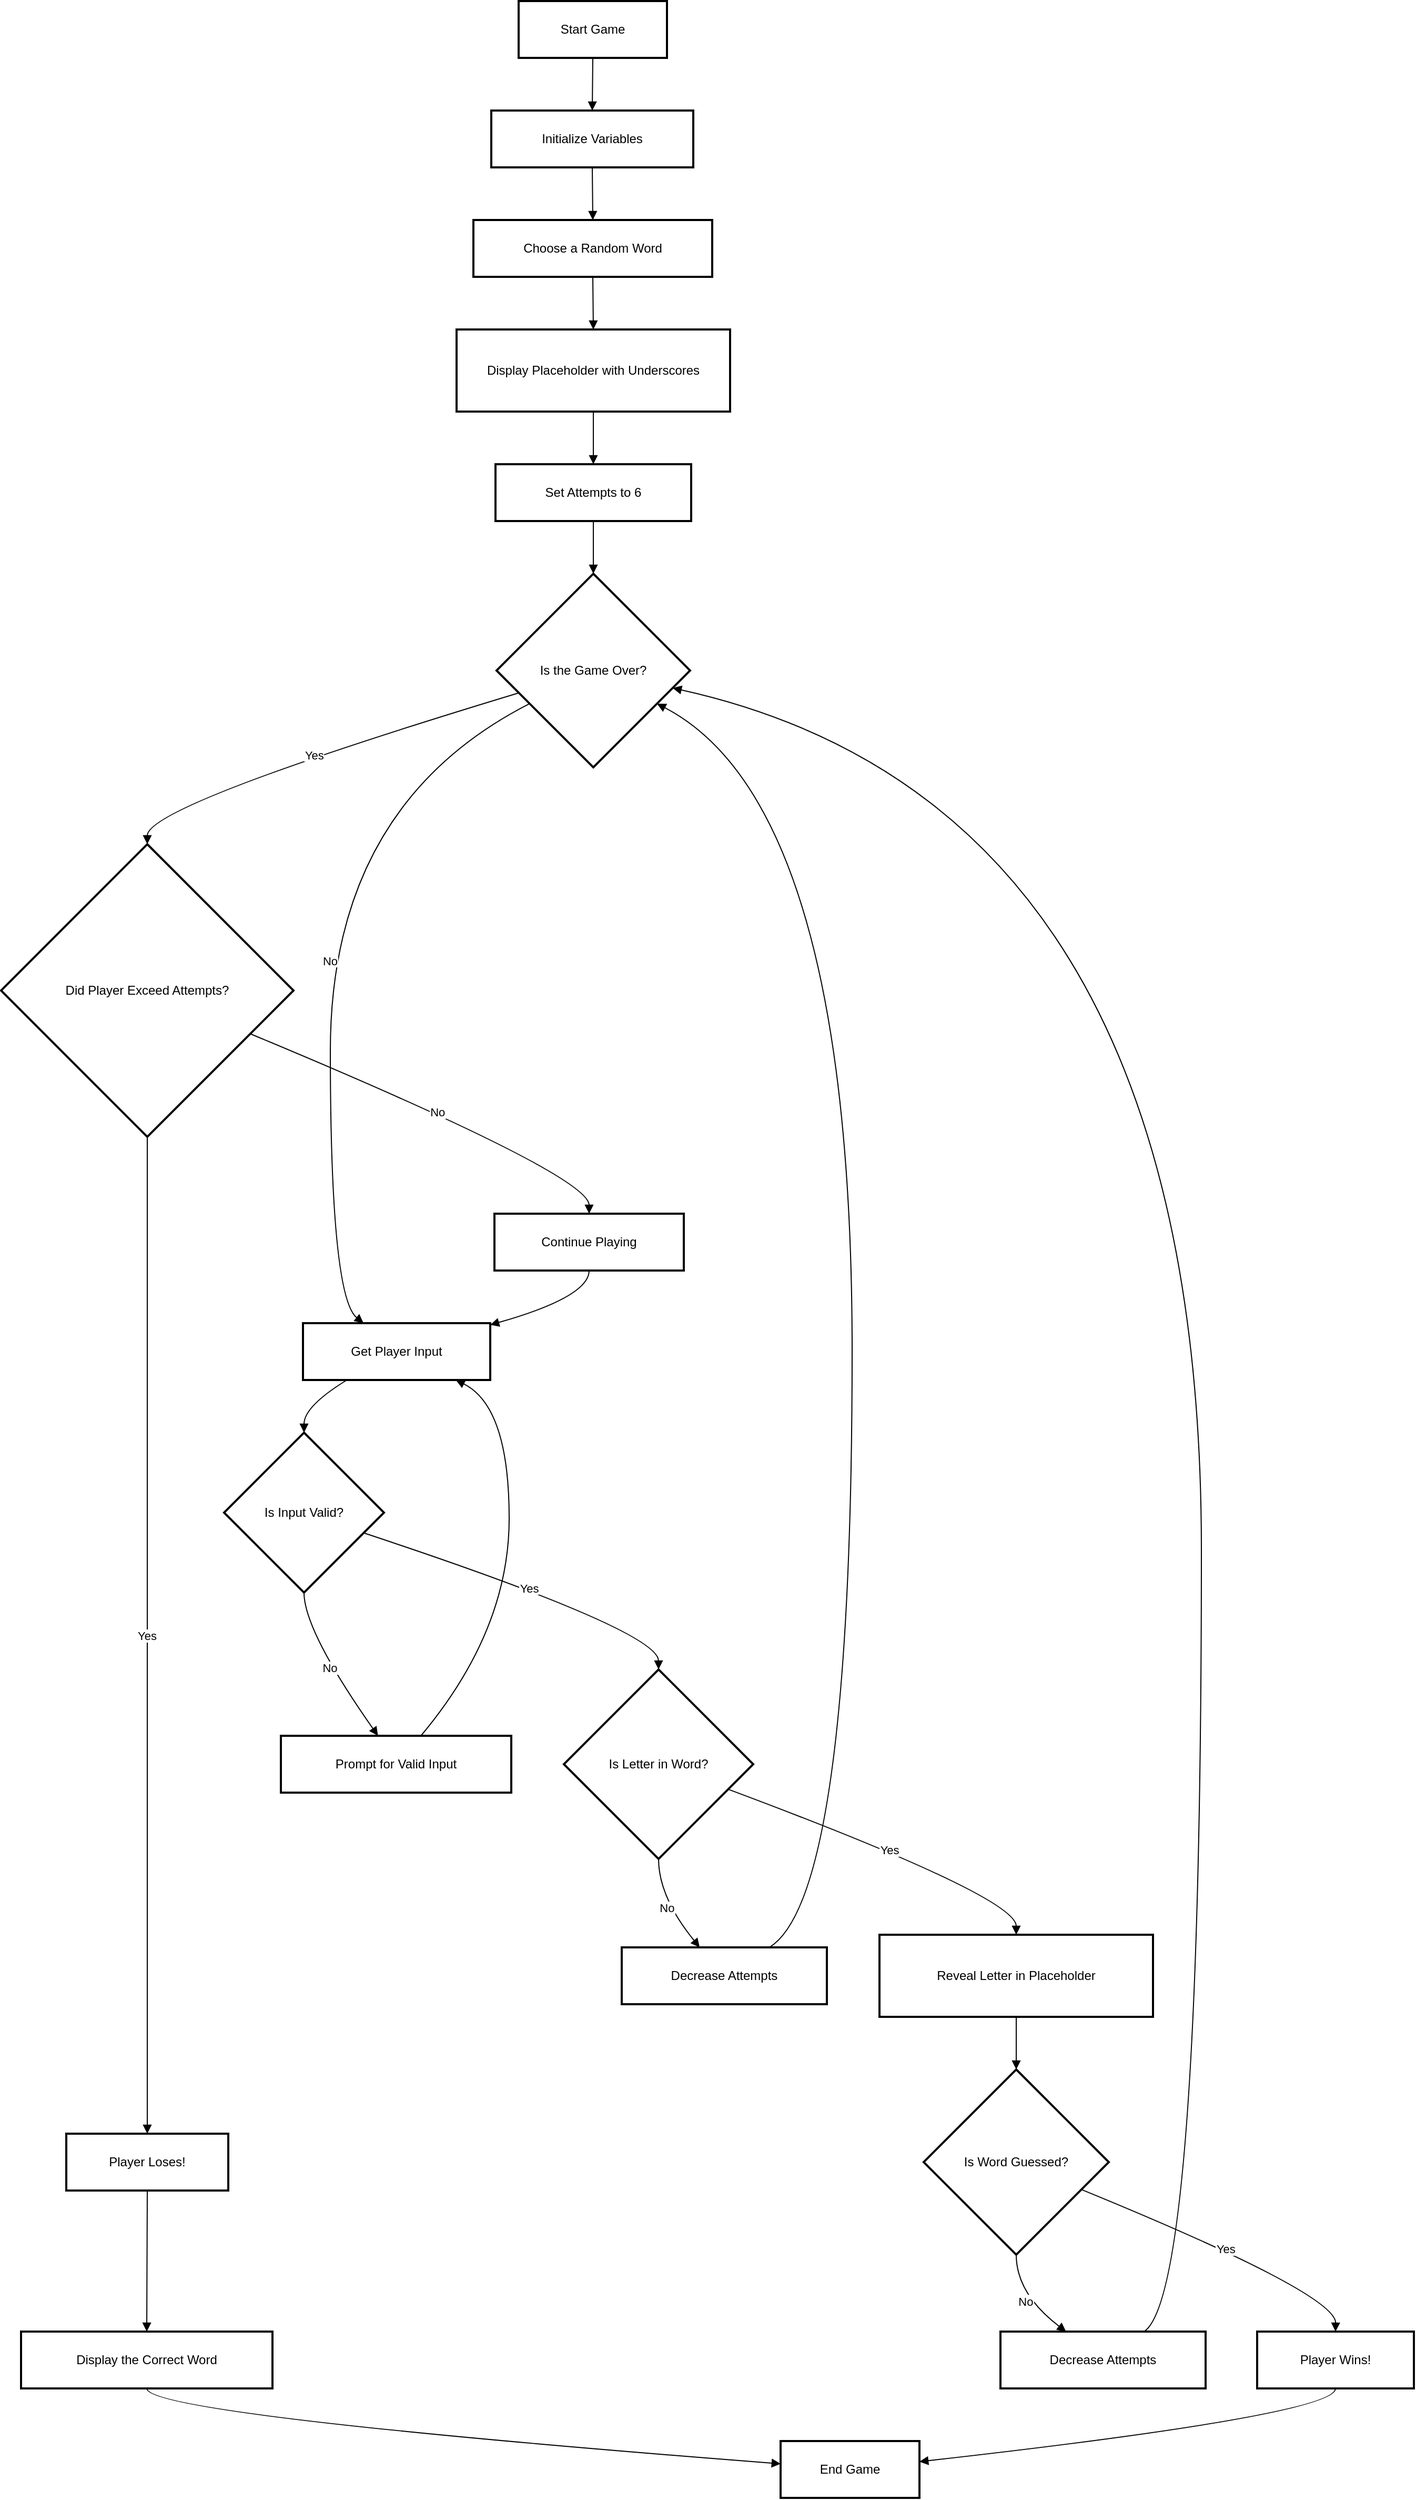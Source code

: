 <mxfile version="26.2.12">
  <diagram name="Page-1" id="NiWdrPOaWjYucaPMlJ96">
    <mxGraphModel>
      <root>
        <mxCell id="0" />
        <mxCell id="1" parent="0" />
        <mxCell id="2" value="Start Game" style="whiteSpace=wrap;strokeWidth=2;" vertex="1" parent="1">
          <mxGeometry x="500" y="8" width="141" height="54" as="geometry" />
        </mxCell>
        <mxCell id="3" value="Initialize Variables" style="whiteSpace=wrap;strokeWidth=2;" vertex="1" parent="1">
          <mxGeometry x="474" y="112" width="192" height="54" as="geometry" />
        </mxCell>
        <mxCell id="4" value="Choose a Random Word" style="whiteSpace=wrap;strokeWidth=2;" vertex="1" parent="1">
          <mxGeometry x="457" y="216" width="227" height="54" as="geometry" />
        </mxCell>
        <mxCell id="5" value="Display Placeholder with Underscores" style="whiteSpace=wrap;strokeWidth=2;" vertex="1" parent="1">
          <mxGeometry x="441" y="320" width="260" height="78" as="geometry" />
        </mxCell>
        <mxCell id="6" value="Set Attempts to 6" style="whiteSpace=wrap;strokeWidth=2;" vertex="1" parent="1">
          <mxGeometry x="478" y="448" width="186" height="54" as="geometry" />
        </mxCell>
        <mxCell id="7" value="Is the Game Over?" style="rhombus;strokeWidth=2;whiteSpace=wrap;" vertex="1" parent="1">
          <mxGeometry x="479" y="552" width="184" height="184" as="geometry" />
        </mxCell>
        <mxCell id="8" value="Get Player Input" style="whiteSpace=wrap;strokeWidth=2;" vertex="1" parent="1">
          <mxGeometry x="295" y="1264" width="178" height="54" as="geometry" />
        </mxCell>
        <mxCell id="9" value="Is Input Valid?" style="rhombus;strokeWidth=2;whiteSpace=wrap;" vertex="1" parent="1">
          <mxGeometry x="220" y="1368" width="152" height="152" as="geometry" />
        </mxCell>
        <mxCell id="10" value="Is Letter in Word?" style="rhombus;strokeWidth=2;whiteSpace=wrap;" vertex="1" parent="1">
          <mxGeometry x="543" y="1593" width="180" height="180" as="geometry" />
        </mxCell>
        <mxCell id="11" value="Prompt for Valid Input" style="whiteSpace=wrap;strokeWidth=2;" vertex="1" parent="1">
          <mxGeometry x="274" y="1656" width="219" height="54" as="geometry" />
        </mxCell>
        <mxCell id="12" value="Reveal Letter in Placeholder" style="whiteSpace=wrap;strokeWidth=2;" vertex="1" parent="1">
          <mxGeometry x="843" y="1845" width="260" height="78" as="geometry" />
        </mxCell>
        <mxCell id="13" value="Is Word Guessed?" style="rhombus;strokeWidth=2;whiteSpace=wrap;" vertex="1" parent="1">
          <mxGeometry x="885" y="1973" width="176" height="176" as="geometry" />
        </mxCell>
        <mxCell id="14" value="Player Wins!" style="whiteSpace=wrap;strokeWidth=2;" vertex="1" parent="1">
          <mxGeometry x="1202" y="2222" width="149" height="54" as="geometry" />
        </mxCell>
        <mxCell id="15" value="Decrease Attempts" style="whiteSpace=wrap;strokeWidth=2;" vertex="1" parent="1">
          <mxGeometry x="958" y="2222" width="195" height="54" as="geometry" />
        </mxCell>
        <mxCell id="16" value="Decrease Attempts" style="whiteSpace=wrap;strokeWidth=2;" vertex="1" parent="1">
          <mxGeometry x="598" y="1857" width="195" height="54" as="geometry" />
        </mxCell>
        <mxCell id="17" value="Did Player Exceed Attempts?" style="rhombus;strokeWidth=2;whiteSpace=wrap;" vertex="1" parent="1">
          <mxGeometry x="8" y="809" width="278" height="278" as="geometry" />
        </mxCell>
        <mxCell id="18" value="Player Loses!" style="whiteSpace=wrap;strokeWidth=2;" vertex="1" parent="1">
          <mxGeometry x="70" y="2034" width="154" height="54" as="geometry" />
        </mxCell>
        <mxCell id="19" value="Continue Playing" style="whiteSpace=wrap;strokeWidth=2;" vertex="1" parent="1">
          <mxGeometry x="477" y="1160" width="180" height="54" as="geometry" />
        </mxCell>
        <mxCell id="20" value="Display the Correct Word" style="whiteSpace=wrap;strokeWidth=2;" vertex="1" parent="1">
          <mxGeometry x="27" y="2222" width="239" height="54" as="geometry" />
        </mxCell>
        <mxCell id="21" value="End Game" style="whiteSpace=wrap;strokeWidth=2;" vertex="1" parent="1">
          <mxGeometry x="749" y="2326" width="132" height="54" as="geometry" />
        </mxCell>
        <mxCell id="22" value="" style="curved=1;startArrow=none;endArrow=block;exitX=0.5;exitY=1;entryX=0.5;entryY=0;" edge="1" parent="1" source="2" target="3">
          <mxGeometry relative="1" as="geometry">
            <Array as="points" />
          </mxGeometry>
        </mxCell>
        <mxCell id="23" value="" style="curved=1;startArrow=none;endArrow=block;exitX=0.5;exitY=1;entryX=0.5;entryY=0;" edge="1" parent="1" source="3" target="4">
          <mxGeometry relative="1" as="geometry">
            <Array as="points" />
          </mxGeometry>
        </mxCell>
        <mxCell id="24" value="" style="curved=1;startArrow=none;endArrow=block;exitX=0.5;exitY=1;entryX=0.5;entryY=0;" edge="1" parent="1" source="4" target="5">
          <mxGeometry relative="1" as="geometry">
            <Array as="points" />
          </mxGeometry>
        </mxCell>
        <mxCell id="25" value="" style="curved=1;startArrow=none;endArrow=block;exitX=0.5;exitY=1;entryX=0.5;entryY=0;" edge="1" parent="1" source="5" target="6">
          <mxGeometry relative="1" as="geometry">
            <Array as="points" />
          </mxGeometry>
        </mxCell>
        <mxCell id="26" value="" style="curved=1;startArrow=none;endArrow=block;exitX=0.5;exitY=1;entryX=0.5;entryY=0;" edge="1" parent="1" source="6" target="7">
          <mxGeometry relative="1" as="geometry">
            <Array as="points" />
          </mxGeometry>
        </mxCell>
        <mxCell id="27" value="No" style="curved=1;startArrow=none;endArrow=block;exitX=0;exitY=0.76;entryX=0.32;entryY=-0.01;" edge="1" parent="1" source="7" target="8">
          <mxGeometry relative="1" as="geometry">
            <Array as="points">
              <mxPoint x="321" y="772" />
              <mxPoint x="321" y="1239" />
            </Array>
          </mxGeometry>
        </mxCell>
        <mxCell id="28" value="" style="curved=1;startArrow=none;endArrow=block;exitX=0.24;exitY=0.99;entryX=0.5;entryY=0;" edge="1" parent="1" source="8" target="9">
          <mxGeometry relative="1" as="geometry">
            <Array as="points">
              <mxPoint x="296" y="1343" />
            </Array>
          </mxGeometry>
        </mxCell>
        <mxCell id="29" value="Yes" style="curved=1;startArrow=none;endArrow=block;exitX=1;exitY=0.67;entryX=0.5;entryY=0;" edge="1" parent="1" source="9" target="10">
          <mxGeometry relative="1" as="geometry">
            <Array as="points">
              <mxPoint x="633" y="1556" />
            </Array>
          </mxGeometry>
        </mxCell>
        <mxCell id="30" value="No" style="curved=1;startArrow=none;endArrow=block;exitX=0.5;exitY=1;entryX=0.42;entryY=-0.01;" edge="1" parent="1" source="9" target="11">
          <mxGeometry relative="1" as="geometry">
            <Array as="points">
              <mxPoint x="296" y="1556" />
            </Array>
          </mxGeometry>
        </mxCell>
        <mxCell id="31" value="" style="curved=1;startArrow=none;endArrow=block;exitX=0.61;exitY=-0.01;entryX=0.81;entryY=0.99;" edge="1" parent="1" source="11" target="8">
          <mxGeometry relative="1" as="geometry">
            <Array as="points">
              <mxPoint x="491" y="1556" />
              <mxPoint x="491" y="1343" />
            </Array>
          </mxGeometry>
        </mxCell>
        <mxCell id="32" value="Yes" style="curved=1;startArrow=none;endArrow=block;exitX=1;exitY=0.68;entryX=0.5;entryY=0;" edge="1" parent="1" source="10" target="12">
          <mxGeometry relative="1" as="geometry">
            <Array as="points">
              <mxPoint x="973" y="1809" />
            </Array>
          </mxGeometry>
        </mxCell>
        <mxCell id="33" value="" style="curved=1;startArrow=none;endArrow=block;exitX=0.5;exitY=1;entryX=0.5;entryY=0;" edge="1" parent="1" source="12" target="13">
          <mxGeometry relative="1" as="geometry">
            <Array as="points" />
          </mxGeometry>
        </mxCell>
        <mxCell id="34" value="Yes" style="curved=1;startArrow=none;endArrow=block;exitX=1;exitY=0.71;entryX=0.5;entryY=0;" edge="1" parent="1" source="13" target="14">
          <mxGeometry relative="1" as="geometry">
            <Array as="points">
              <mxPoint x="1277" y="2186" />
            </Array>
          </mxGeometry>
        </mxCell>
        <mxCell id="35" value="No" style="curved=1;startArrow=none;endArrow=block;exitX=0.5;exitY=1;entryX=0.32;entryY=0;" edge="1" parent="1" source="13" target="15">
          <mxGeometry relative="1" as="geometry">
            <Array as="points">
              <mxPoint x="973" y="2186" />
            </Array>
          </mxGeometry>
        </mxCell>
        <mxCell id="36" value="" style="curved=1;startArrow=none;endArrow=block;exitX=0.7;exitY=0;entryX=1;entryY=0.61;" edge="1" parent="1" source="15" target="7">
          <mxGeometry relative="1" as="geometry">
            <Array as="points">
              <mxPoint x="1149" y="2186" />
              <mxPoint x="1149" y="772" />
            </Array>
          </mxGeometry>
        </mxCell>
        <mxCell id="37" value="No" style="curved=1;startArrow=none;endArrow=block;exitX=0.5;exitY=1;entryX=0.38;entryY=0;" edge="1" parent="1" source="10" target="16">
          <mxGeometry relative="1" as="geometry">
            <Array as="points">
              <mxPoint x="633" y="1809" />
            </Array>
          </mxGeometry>
        </mxCell>
        <mxCell id="38" value="" style="curved=1;startArrow=none;endArrow=block;exitX=0.72;exitY=0;entryX=1;entryY=0.76;" edge="1" parent="1" source="16" target="7">
          <mxGeometry relative="1" as="geometry">
            <Array as="points">
              <mxPoint x="817" y="1809" />
              <mxPoint x="817" y="772" />
            </Array>
          </mxGeometry>
        </mxCell>
        <mxCell id="39" value="Yes" style="curved=1;startArrow=none;endArrow=block;exitX=0;exitY=0.65;entryX=0.5;entryY=0;" edge="1" parent="1" source="7" target="17">
          <mxGeometry relative="1" as="geometry">
            <Array as="points">
              <mxPoint x="147" y="772" />
            </Array>
          </mxGeometry>
        </mxCell>
        <mxCell id="40" value="Yes" style="curved=1;startArrow=none;endArrow=block;exitX=0.5;exitY=1;entryX=0.5;entryY=0;" edge="1" parent="1" source="17" target="18">
          <mxGeometry relative="1" as="geometry">
            <Array as="points" />
          </mxGeometry>
        </mxCell>
        <mxCell id="41" value="No" style="curved=1;startArrow=none;endArrow=block;exitX=1;exitY=0.71;entryX=0.5;entryY=-0.01;" edge="1" parent="1" source="17" target="19">
          <mxGeometry relative="1" as="geometry">
            <Array as="points">
              <mxPoint x="567" y="1123" />
            </Array>
          </mxGeometry>
        </mxCell>
        <mxCell id="42" value="" style="curved=1;startArrow=none;endArrow=block;exitX=0.5;exitY=0.99;entryX=1;entryY=0.03;" edge="1" parent="1" source="19" target="8">
          <mxGeometry relative="1" as="geometry">
            <Array as="points">
              <mxPoint x="567" y="1239" />
            </Array>
          </mxGeometry>
        </mxCell>
        <mxCell id="43" value="" style="curved=1;startArrow=none;endArrow=block;exitX=0.5;exitY=1;entryX=0.5;entryY=0;" edge="1" parent="1" source="18" target="20">
          <mxGeometry relative="1" as="geometry">
            <Array as="points" />
          </mxGeometry>
        </mxCell>
        <mxCell id="44" value="" style="curved=1;startArrow=none;endArrow=block;exitX=0.5;exitY=1;entryX=0;entryY=0.4;" edge="1" parent="1" source="20" target="21">
          <mxGeometry relative="1" as="geometry">
            <Array as="points">
              <mxPoint x="147" y="2301" />
            </Array>
          </mxGeometry>
        </mxCell>
        <mxCell id="45" value="" style="curved=1;startArrow=none;endArrow=block;exitX=0.5;exitY=1;entryX=1.01;entryY=0.36;" edge="1" parent="1" source="14" target="21">
          <mxGeometry relative="1" as="geometry">
            <Array as="points">
              <mxPoint x="1277" y="2301" />
            </Array>
          </mxGeometry>
        </mxCell>
      </root>
    </mxGraphModel>
  </diagram>
</mxfile>
